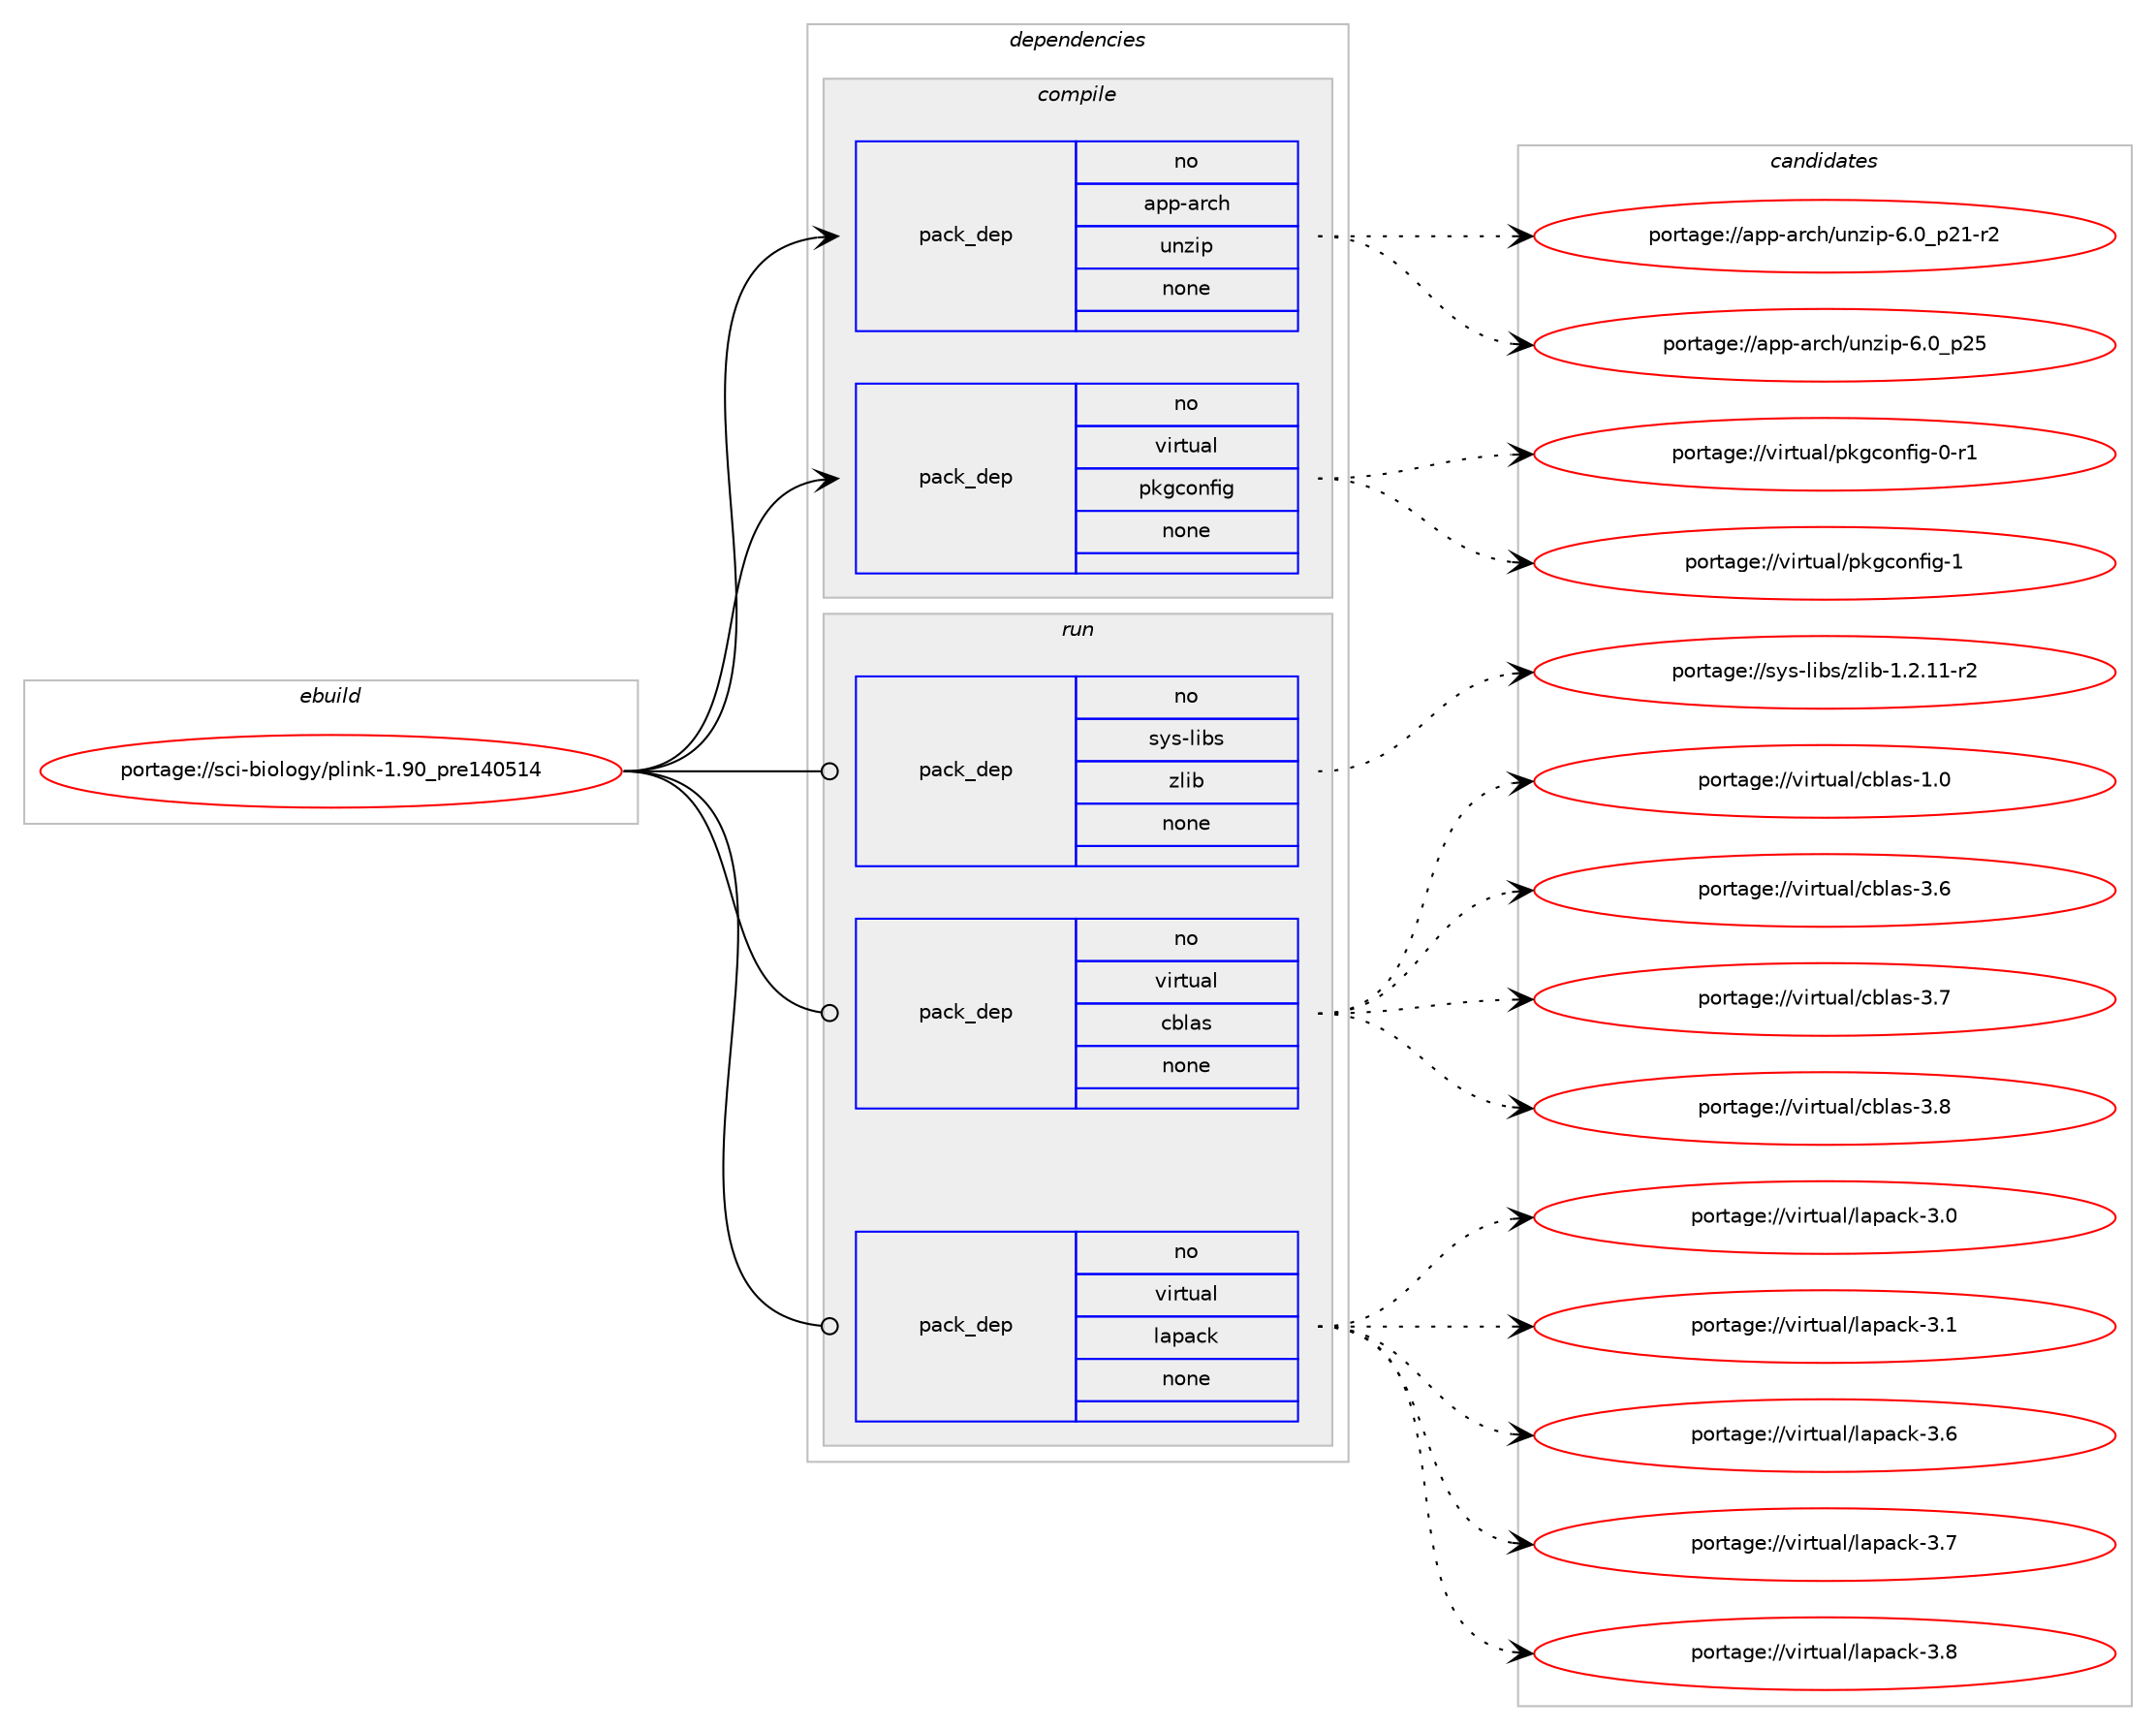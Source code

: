 digraph prolog {

# *************
# Graph options
# *************

newrank=true;
concentrate=true;
compound=true;
graph [rankdir=LR,fontname=Helvetica,fontsize=10,ranksep=1.5];#, ranksep=2.5, nodesep=0.2];
edge  [arrowhead=vee];
node  [fontname=Helvetica,fontsize=10];

# **********
# The ebuild
# **********

subgraph cluster_leftcol {
color=gray;
rank=same;
label=<<i>ebuild</i>>;
id [label="portage://sci-biology/plink-1.90_pre140514", color=red, width=4, href="../sci-biology/plink-1.90_pre140514.svg"];
}

# ****************
# The dependencies
# ****************

subgraph cluster_midcol {
color=gray;
label=<<i>dependencies</i>>;
subgraph cluster_compile {
fillcolor="#eeeeee";
style=filled;
label=<<i>compile</i>>;
subgraph pack281880 {
dependency383632 [label=<<TABLE BORDER="0" CELLBORDER="1" CELLSPACING="0" CELLPADDING="4" WIDTH="220"><TR><TD ROWSPAN="6" CELLPADDING="30">pack_dep</TD></TR><TR><TD WIDTH="110">no</TD></TR><TR><TD>app-arch</TD></TR><TR><TD>unzip</TD></TR><TR><TD>none</TD></TR><TR><TD></TD></TR></TABLE>>, shape=none, color=blue];
}
id:e -> dependency383632:w [weight=20,style="solid",arrowhead="vee"];
subgraph pack281881 {
dependency383633 [label=<<TABLE BORDER="0" CELLBORDER="1" CELLSPACING="0" CELLPADDING="4" WIDTH="220"><TR><TD ROWSPAN="6" CELLPADDING="30">pack_dep</TD></TR><TR><TD WIDTH="110">no</TD></TR><TR><TD>virtual</TD></TR><TR><TD>pkgconfig</TD></TR><TR><TD>none</TD></TR><TR><TD></TD></TR></TABLE>>, shape=none, color=blue];
}
id:e -> dependency383633:w [weight=20,style="solid",arrowhead="vee"];
}
subgraph cluster_compileandrun {
fillcolor="#eeeeee";
style=filled;
label=<<i>compile and run</i>>;
}
subgraph cluster_run {
fillcolor="#eeeeee";
style=filled;
label=<<i>run</i>>;
subgraph pack281882 {
dependency383634 [label=<<TABLE BORDER="0" CELLBORDER="1" CELLSPACING="0" CELLPADDING="4" WIDTH="220"><TR><TD ROWSPAN="6" CELLPADDING="30">pack_dep</TD></TR><TR><TD WIDTH="110">no</TD></TR><TR><TD>sys-libs</TD></TR><TR><TD>zlib</TD></TR><TR><TD>none</TD></TR><TR><TD></TD></TR></TABLE>>, shape=none, color=blue];
}
id:e -> dependency383634:w [weight=20,style="solid",arrowhead="odot"];
subgraph pack281883 {
dependency383635 [label=<<TABLE BORDER="0" CELLBORDER="1" CELLSPACING="0" CELLPADDING="4" WIDTH="220"><TR><TD ROWSPAN="6" CELLPADDING="30">pack_dep</TD></TR><TR><TD WIDTH="110">no</TD></TR><TR><TD>virtual</TD></TR><TR><TD>cblas</TD></TR><TR><TD>none</TD></TR><TR><TD></TD></TR></TABLE>>, shape=none, color=blue];
}
id:e -> dependency383635:w [weight=20,style="solid",arrowhead="odot"];
subgraph pack281884 {
dependency383636 [label=<<TABLE BORDER="0" CELLBORDER="1" CELLSPACING="0" CELLPADDING="4" WIDTH="220"><TR><TD ROWSPAN="6" CELLPADDING="30">pack_dep</TD></TR><TR><TD WIDTH="110">no</TD></TR><TR><TD>virtual</TD></TR><TR><TD>lapack</TD></TR><TR><TD>none</TD></TR><TR><TD></TD></TR></TABLE>>, shape=none, color=blue];
}
id:e -> dependency383636:w [weight=20,style="solid",arrowhead="odot"];
}
}

# **************
# The candidates
# **************

subgraph cluster_choices {
rank=same;
color=gray;
label=<<i>candidates</i>>;

subgraph choice281880 {
color=black;
nodesep=1;
choiceportage9711211245971149910447117110122105112455446489511250494511450 [label="portage://app-arch/unzip-6.0_p21-r2", color=red, width=4,href="../app-arch/unzip-6.0_p21-r2.svg"];
choiceportage971121124597114991044711711012210511245544648951125053 [label="portage://app-arch/unzip-6.0_p25", color=red, width=4,href="../app-arch/unzip-6.0_p25.svg"];
dependency383632:e -> choiceportage9711211245971149910447117110122105112455446489511250494511450:w [style=dotted,weight="100"];
dependency383632:e -> choiceportage971121124597114991044711711012210511245544648951125053:w [style=dotted,weight="100"];
}
subgraph choice281881 {
color=black;
nodesep=1;
choiceportage11810511411611797108471121071039911111010210510345484511449 [label="portage://virtual/pkgconfig-0-r1", color=red, width=4,href="../virtual/pkgconfig-0-r1.svg"];
choiceportage1181051141161179710847112107103991111101021051034549 [label="portage://virtual/pkgconfig-1", color=red, width=4,href="../virtual/pkgconfig-1.svg"];
dependency383633:e -> choiceportage11810511411611797108471121071039911111010210510345484511449:w [style=dotted,weight="100"];
dependency383633:e -> choiceportage1181051141161179710847112107103991111101021051034549:w [style=dotted,weight="100"];
}
subgraph choice281882 {
color=black;
nodesep=1;
choiceportage11512111545108105981154712210810598454946504649494511450 [label="portage://sys-libs/zlib-1.2.11-r2", color=red, width=4,href="../sys-libs/zlib-1.2.11-r2.svg"];
dependency383634:e -> choiceportage11512111545108105981154712210810598454946504649494511450:w [style=dotted,weight="100"];
}
subgraph choice281883 {
color=black;
nodesep=1;
choiceportage118105114116117971084799981089711545494648 [label="portage://virtual/cblas-1.0", color=red, width=4,href="../virtual/cblas-1.0.svg"];
choiceportage118105114116117971084799981089711545514654 [label="portage://virtual/cblas-3.6", color=red, width=4,href="../virtual/cblas-3.6.svg"];
choiceportage118105114116117971084799981089711545514655 [label="portage://virtual/cblas-3.7", color=red, width=4,href="../virtual/cblas-3.7.svg"];
choiceportage118105114116117971084799981089711545514656 [label="portage://virtual/cblas-3.8", color=red, width=4,href="../virtual/cblas-3.8.svg"];
dependency383635:e -> choiceportage118105114116117971084799981089711545494648:w [style=dotted,weight="100"];
dependency383635:e -> choiceportage118105114116117971084799981089711545514654:w [style=dotted,weight="100"];
dependency383635:e -> choiceportage118105114116117971084799981089711545514655:w [style=dotted,weight="100"];
dependency383635:e -> choiceportage118105114116117971084799981089711545514656:w [style=dotted,weight="100"];
}
subgraph choice281884 {
color=black;
nodesep=1;
choiceportage118105114116117971084710897112979910745514648 [label="portage://virtual/lapack-3.0", color=red, width=4,href="../virtual/lapack-3.0.svg"];
choiceportage118105114116117971084710897112979910745514649 [label="portage://virtual/lapack-3.1", color=red, width=4,href="../virtual/lapack-3.1.svg"];
choiceportage118105114116117971084710897112979910745514654 [label="portage://virtual/lapack-3.6", color=red, width=4,href="../virtual/lapack-3.6.svg"];
choiceportage118105114116117971084710897112979910745514655 [label="portage://virtual/lapack-3.7", color=red, width=4,href="../virtual/lapack-3.7.svg"];
choiceportage118105114116117971084710897112979910745514656 [label="portage://virtual/lapack-3.8", color=red, width=4,href="../virtual/lapack-3.8.svg"];
dependency383636:e -> choiceportage118105114116117971084710897112979910745514648:w [style=dotted,weight="100"];
dependency383636:e -> choiceportage118105114116117971084710897112979910745514649:w [style=dotted,weight="100"];
dependency383636:e -> choiceportage118105114116117971084710897112979910745514654:w [style=dotted,weight="100"];
dependency383636:e -> choiceportage118105114116117971084710897112979910745514655:w [style=dotted,weight="100"];
dependency383636:e -> choiceportage118105114116117971084710897112979910745514656:w [style=dotted,weight="100"];
}
}

}
